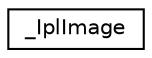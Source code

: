 digraph "Graphical Class Hierarchy"
{
 // LATEX_PDF_SIZE
  edge [fontname="Helvetica",fontsize="10",labelfontname="Helvetica",labelfontsize="10"];
  node [fontname="Helvetica",fontsize="10",shape=record];
  rankdir="LR";
  Node0 [label="_IplImage",height=0.2,width=0.4,color="black", fillcolor="white", style="filled",URL="$struct___ipl_image.html",tooltip=" "];
}
